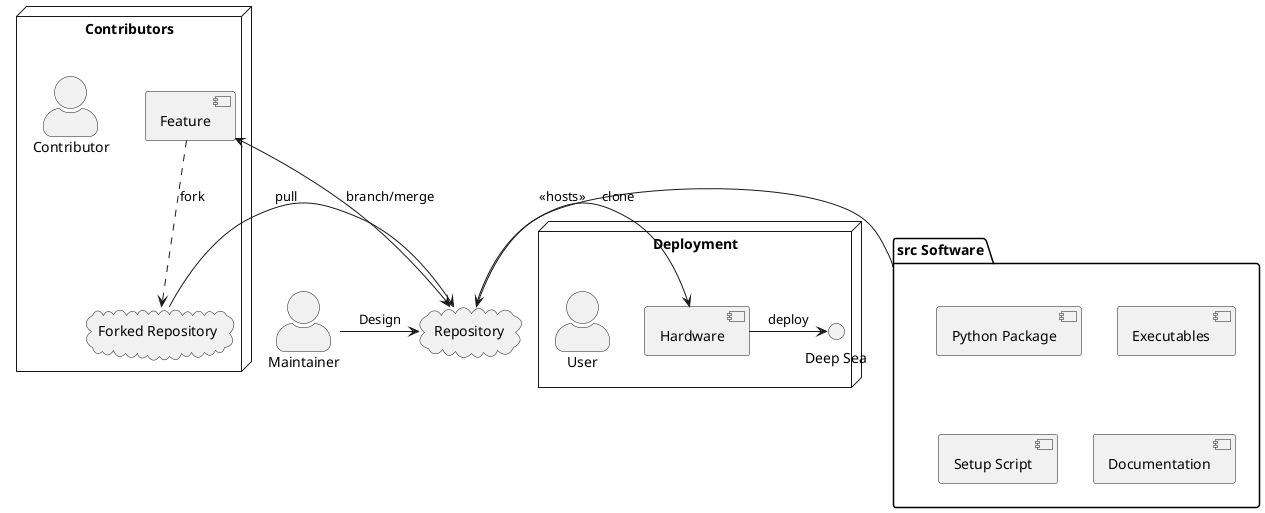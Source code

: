 @startuml
' !theme plain
skinparam actorStyle awesome

"Maintainer" as admin



package "src Software" as src {   
    [Python Package]
    [Executables]
    [Setup Script]
    [Documentation]
}
cloud "Repository" as repo

node "Contributors" {
[Feature] as feature
cloud "Forked Repository" as forked
"Contributor" as dev

}

node "Deployment" {
    "User" as user
    [Hardware] as deepi 
    () "Deep Sea" as field
    repo -> deepi : clone
    deepi -> field : deploy
}

admin -> repo : Design
src -> repo : <<hosts>>
repo <-> feature : branch/merge
' feature -> repo : merge
feature ..> forked : fork
forked -> repo : pull




@enduml
